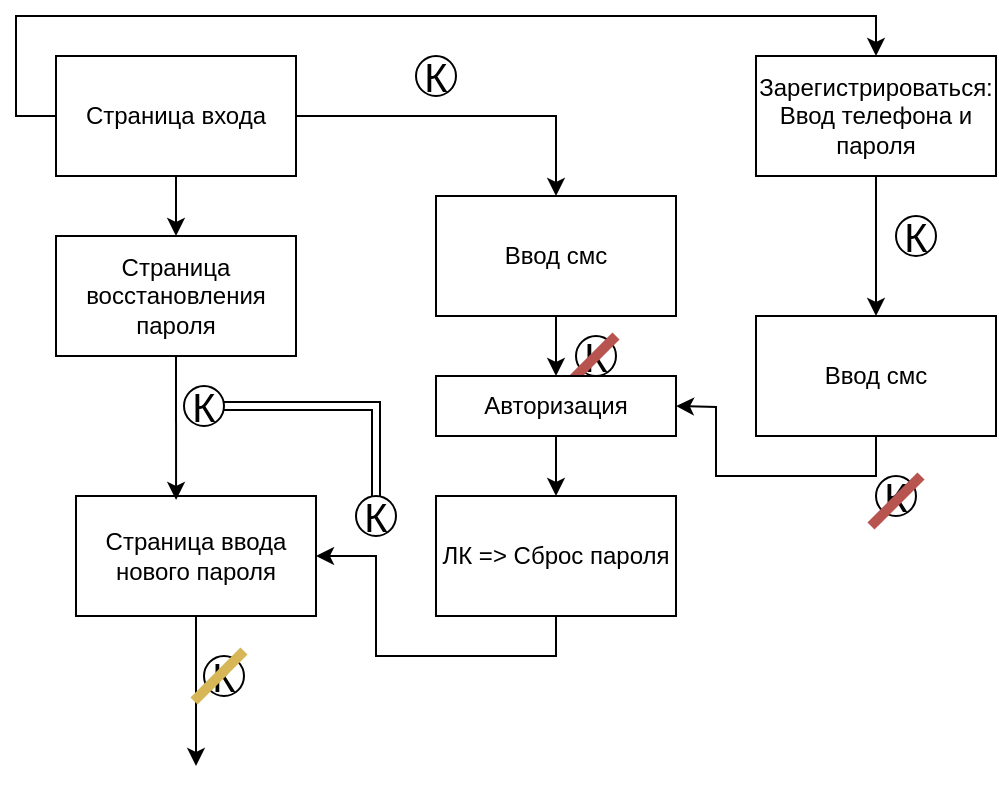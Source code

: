 <mxfile version="23.1.5" type="github">
  <diagram name="Страница — 1" id="66TOMJSSnxzuz0lcUZof">
    <mxGraphModel dx="1040" dy="583" grid="1" gridSize="10" guides="1" tooltips="1" connect="1" arrows="1" fold="1" page="1" pageScale="1" pageWidth="827" pageHeight="1169" math="0" shadow="0">
      <root>
        <mxCell id="0" />
        <mxCell id="1" parent="0" />
        <mxCell id="9x6tsyBbqe4y4ygr-2_b-15" style="edgeStyle=orthogonalEdgeStyle;rounded=0;orthogonalLoop=1;jettySize=auto;html=1;exitX=1;exitY=0.5;exitDx=0;exitDy=0;entryX=0.5;entryY=0;entryDx=0;entryDy=0;" edge="1" parent="1" source="9x6tsyBbqe4y4ygr-2_b-1" target="9x6tsyBbqe4y4ygr-2_b-2">
          <mxGeometry relative="1" as="geometry" />
        </mxCell>
        <mxCell id="9x6tsyBbqe4y4ygr-2_b-16" style="edgeStyle=orthogonalEdgeStyle;rounded=0;orthogonalLoop=1;jettySize=auto;html=1;exitX=0.5;exitY=1;exitDx=0;exitDy=0;entryX=0.5;entryY=0;entryDx=0;entryDy=0;" edge="1" parent="1" source="9x6tsyBbqe4y4ygr-2_b-1" target="9x6tsyBbqe4y4ygr-2_b-4">
          <mxGeometry relative="1" as="geometry" />
        </mxCell>
        <mxCell id="9x6tsyBbqe4y4ygr-2_b-23" style="edgeStyle=orthogonalEdgeStyle;rounded=0;orthogonalLoop=1;jettySize=auto;html=1;exitX=0;exitY=0.5;exitDx=0;exitDy=0;entryX=0.5;entryY=0;entryDx=0;entryDy=0;" edge="1" parent="1" source="9x6tsyBbqe4y4ygr-2_b-1" target="9x6tsyBbqe4y4ygr-2_b-18">
          <mxGeometry relative="1" as="geometry">
            <mxPoint x="210" y="140" as="targetPoint" />
          </mxGeometry>
        </mxCell>
        <mxCell id="9x6tsyBbqe4y4ygr-2_b-1" value="Страница входа" style="rounded=0;whiteSpace=wrap;html=1;" vertex="1" parent="1">
          <mxGeometry x="340" y="70" width="120" height="60" as="geometry" />
        </mxCell>
        <mxCell id="9x6tsyBbqe4y4ygr-2_b-25" style="edgeStyle=orthogonalEdgeStyle;rounded=0;orthogonalLoop=1;jettySize=auto;html=1;exitX=0.5;exitY=1;exitDx=0;exitDy=0;entryX=0.5;entryY=0;entryDx=0;entryDy=0;" edge="1" parent="1" source="9x6tsyBbqe4y4ygr-2_b-2">
          <mxGeometry relative="1" as="geometry">
            <mxPoint x="590" y="230" as="targetPoint" />
          </mxGeometry>
        </mxCell>
        <mxCell id="9x6tsyBbqe4y4ygr-2_b-2" value="Ввод смс" style="rounded=0;whiteSpace=wrap;html=1;" vertex="1" parent="1">
          <mxGeometry x="530" y="140" width="120" height="60" as="geometry" />
        </mxCell>
        <mxCell id="9x6tsyBbqe4y4ygr-2_b-12" style="edgeStyle=orthogonalEdgeStyle;rounded=0;orthogonalLoop=1;jettySize=auto;html=1;exitX=0.5;exitY=1;exitDx=0;exitDy=0;" edge="1" parent="1" source="9x6tsyBbqe4y4ygr-2_b-3" target="9x6tsyBbqe4y4ygr-2_b-5">
          <mxGeometry relative="1" as="geometry" />
        </mxCell>
        <mxCell id="9x6tsyBbqe4y4ygr-2_b-3" value="ЛК =&amp;gt; Сброс пароля" style="rounded=0;whiteSpace=wrap;html=1;" vertex="1" parent="1">
          <mxGeometry x="530" y="290" width="120" height="60" as="geometry" />
        </mxCell>
        <mxCell id="9x6tsyBbqe4y4ygr-2_b-4" value="Страница восстановления пароля" style="rounded=0;whiteSpace=wrap;html=1;" vertex="1" parent="1">
          <mxGeometry x="340" y="160" width="120" height="60" as="geometry" />
        </mxCell>
        <mxCell id="9x6tsyBbqe4y4ygr-2_b-10" style="edgeStyle=orthogonalEdgeStyle;rounded=0;orthogonalLoop=1;jettySize=auto;html=1;exitX=0.5;exitY=1;exitDx=0;exitDy=0;" edge="1" parent="1" source="9x6tsyBbqe4y4ygr-2_b-5">
          <mxGeometry relative="1" as="geometry">
            <mxPoint x="410" y="425" as="targetPoint" />
          </mxGeometry>
        </mxCell>
        <mxCell id="9x6tsyBbqe4y4ygr-2_b-5" value="Страница ввода нового пароля" style="rounded=0;whiteSpace=wrap;html=1;" vertex="1" parent="1">
          <mxGeometry x="350" y="290" width="120" height="60" as="geometry" />
        </mxCell>
        <mxCell id="9x6tsyBbqe4y4ygr-2_b-13" style="edgeStyle=orthogonalEdgeStyle;rounded=0;orthogonalLoop=1;jettySize=auto;html=1;exitX=0.5;exitY=1;exitDx=0;exitDy=0;entryX=0.417;entryY=0.033;entryDx=0;entryDy=0;entryPerimeter=0;" edge="1" parent="1" source="9x6tsyBbqe4y4ygr-2_b-4" target="9x6tsyBbqe4y4ygr-2_b-5">
          <mxGeometry relative="1" as="geometry" />
        </mxCell>
        <mxCell id="9x6tsyBbqe4y4ygr-2_b-21" style="edgeStyle=orthogonalEdgeStyle;rounded=0;orthogonalLoop=1;jettySize=auto;html=1;exitX=0.5;exitY=1;exitDx=0;exitDy=0;entryX=0.5;entryY=0;entryDx=0;entryDy=0;" edge="1" parent="1" source="9x6tsyBbqe4y4ygr-2_b-18" target="9x6tsyBbqe4y4ygr-2_b-19">
          <mxGeometry relative="1" as="geometry" />
        </mxCell>
        <mxCell id="9x6tsyBbqe4y4ygr-2_b-18" value="Зарегистрироваться:&lt;br&gt;Ввод телефона и пароля" style="rounded=0;whiteSpace=wrap;html=1;" vertex="1" parent="1">
          <mxGeometry x="690" y="70" width="120" height="60" as="geometry" />
        </mxCell>
        <mxCell id="9x6tsyBbqe4y4ygr-2_b-39" style="edgeStyle=orthogonalEdgeStyle;rounded=0;orthogonalLoop=1;jettySize=auto;html=1;exitX=0.5;exitY=1;exitDx=0;exitDy=0;entryX=1;entryY=0.5;entryDx=0;entryDy=0;" edge="1" parent="1" source="9x6tsyBbqe4y4ygr-2_b-19">
          <mxGeometry relative="1" as="geometry">
            <mxPoint x="650" y="245" as="targetPoint" />
          </mxGeometry>
        </mxCell>
        <mxCell id="9x6tsyBbqe4y4ygr-2_b-19" value="Ввод смс" style="rounded=0;whiteSpace=wrap;html=1;" vertex="1" parent="1">
          <mxGeometry x="690" y="200" width="120" height="60" as="geometry" />
        </mxCell>
        <mxCell id="9x6tsyBbqe4y4ygr-2_b-26" style="edgeStyle=orthogonalEdgeStyle;rounded=0;orthogonalLoop=1;jettySize=auto;html=1;exitX=0.5;exitY=1;exitDx=0;exitDy=0;entryX=0.5;entryY=0;entryDx=0;entryDy=0;" edge="1" parent="1" target="9x6tsyBbqe4y4ygr-2_b-3">
          <mxGeometry relative="1" as="geometry">
            <mxPoint x="590" y="260" as="sourcePoint" />
          </mxGeometry>
        </mxCell>
        <mxCell id="9x6tsyBbqe4y4ygr-2_b-27" value="&lt;font style=&quot;font-size: 20px;&quot;&gt;К&lt;/font&gt;" style="ellipse;whiteSpace=wrap;html=1;" vertex="1" parent="1">
          <mxGeometry x="520" y="70" width="20" height="20" as="geometry" />
        </mxCell>
        <mxCell id="9x6tsyBbqe4y4ygr-2_b-30" value="&lt;font style=&quot;font-size: 20px;&quot;&gt;К&lt;/font&gt;" style="ellipse;whiteSpace=wrap;html=1;" vertex="1" parent="1">
          <mxGeometry x="600" y="210" width="20" height="20" as="geometry" />
        </mxCell>
        <mxCell id="9x6tsyBbqe4y4ygr-2_b-31" value="&lt;font style=&quot;font-size: 20px;&quot;&gt;К&lt;/font&gt;" style="ellipse;whiteSpace=wrap;html=1;" vertex="1" parent="1">
          <mxGeometry x="490" y="290" width="20" height="20" as="geometry" />
        </mxCell>
        <mxCell id="9x6tsyBbqe4y4ygr-2_b-34" style="edgeStyle=orthogonalEdgeStyle;rounded=0;orthogonalLoop=1;jettySize=auto;html=1;exitX=1;exitY=0.5;exitDx=0;exitDy=0;entryX=0.5;entryY=0;entryDx=0;entryDy=0;shape=link;" edge="1" parent="1" source="9x6tsyBbqe4y4ygr-2_b-32" target="9x6tsyBbqe4y4ygr-2_b-31">
          <mxGeometry relative="1" as="geometry" />
        </mxCell>
        <mxCell id="9x6tsyBbqe4y4ygr-2_b-32" value="&lt;font style=&quot;font-size: 20px;&quot;&gt;К&lt;/font&gt;" style="ellipse;whiteSpace=wrap;html=1;" vertex="1" parent="1">
          <mxGeometry x="404" y="235" width="20" height="20" as="geometry" />
        </mxCell>
        <mxCell id="9x6tsyBbqe4y4ygr-2_b-35" value="&lt;font style=&quot;font-size: 20px;&quot;&gt;К&lt;/font&gt;" style="ellipse;whiteSpace=wrap;html=1;" vertex="1" parent="1">
          <mxGeometry x="414" y="370" width="20" height="20" as="geometry" />
        </mxCell>
        <mxCell id="9x6tsyBbqe4y4ygr-2_b-36" value="&lt;font style=&quot;font-size: 20px;&quot;&gt;К&lt;/font&gt;" style="ellipse;whiteSpace=wrap;html=1;" vertex="1" parent="1">
          <mxGeometry x="750" y="280" width="20" height="20" as="geometry" />
        </mxCell>
        <mxCell id="9x6tsyBbqe4y4ygr-2_b-37" value="&lt;font style=&quot;font-size: 20px;&quot;&gt;К&lt;/font&gt;" style="ellipse;whiteSpace=wrap;html=1;" vertex="1" parent="1">
          <mxGeometry x="760" y="150" width="20" height="20" as="geometry" />
        </mxCell>
        <mxCell id="9x6tsyBbqe4y4ygr-2_b-43" value="" style="endArrow=none;html=1;rounded=0;fillColor=#f8cecc;strokeColor=#b85450;strokeWidth=5;" edge="1" parent="1">
          <mxGeometry width="50" height="50" relative="1" as="geometry">
            <mxPoint x="747.5" y="305" as="sourcePoint" />
            <mxPoint x="772.5" y="280" as="targetPoint" />
          </mxGeometry>
        </mxCell>
        <mxCell id="9x6tsyBbqe4y4ygr-2_b-44" value="" style="endArrow=none;html=1;rounded=0;fillColor=#f8cecc;strokeColor=#b85450;strokeWidth=5;" edge="1" parent="1">
          <mxGeometry width="50" height="50" relative="1" as="geometry">
            <mxPoint x="595" y="235" as="sourcePoint" />
            <mxPoint x="620" y="210" as="targetPoint" />
            <Array as="points" />
          </mxGeometry>
        </mxCell>
        <mxCell id="9x6tsyBbqe4y4ygr-2_b-45" value="" style="endArrow=none;html=1;rounded=0;fillColor=#fff2cc;strokeColor=#d6b656;strokeWidth=5;" edge="1" parent="1">
          <mxGeometry width="50" height="50" relative="1" as="geometry">
            <mxPoint x="409" y="392.5" as="sourcePoint" />
            <mxPoint x="434" y="367.5" as="targetPoint" />
          </mxGeometry>
        </mxCell>
        <mxCell id="9x6tsyBbqe4y4ygr-2_b-46" value="Авторизация" style="rounded=0;whiteSpace=wrap;html=1;" vertex="1" parent="1">
          <mxGeometry x="530" y="230" width="120" height="30" as="geometry" />
        </mxCell>
      </root>
    </mxGraphModel>
  </diagram>
</mxfile>
